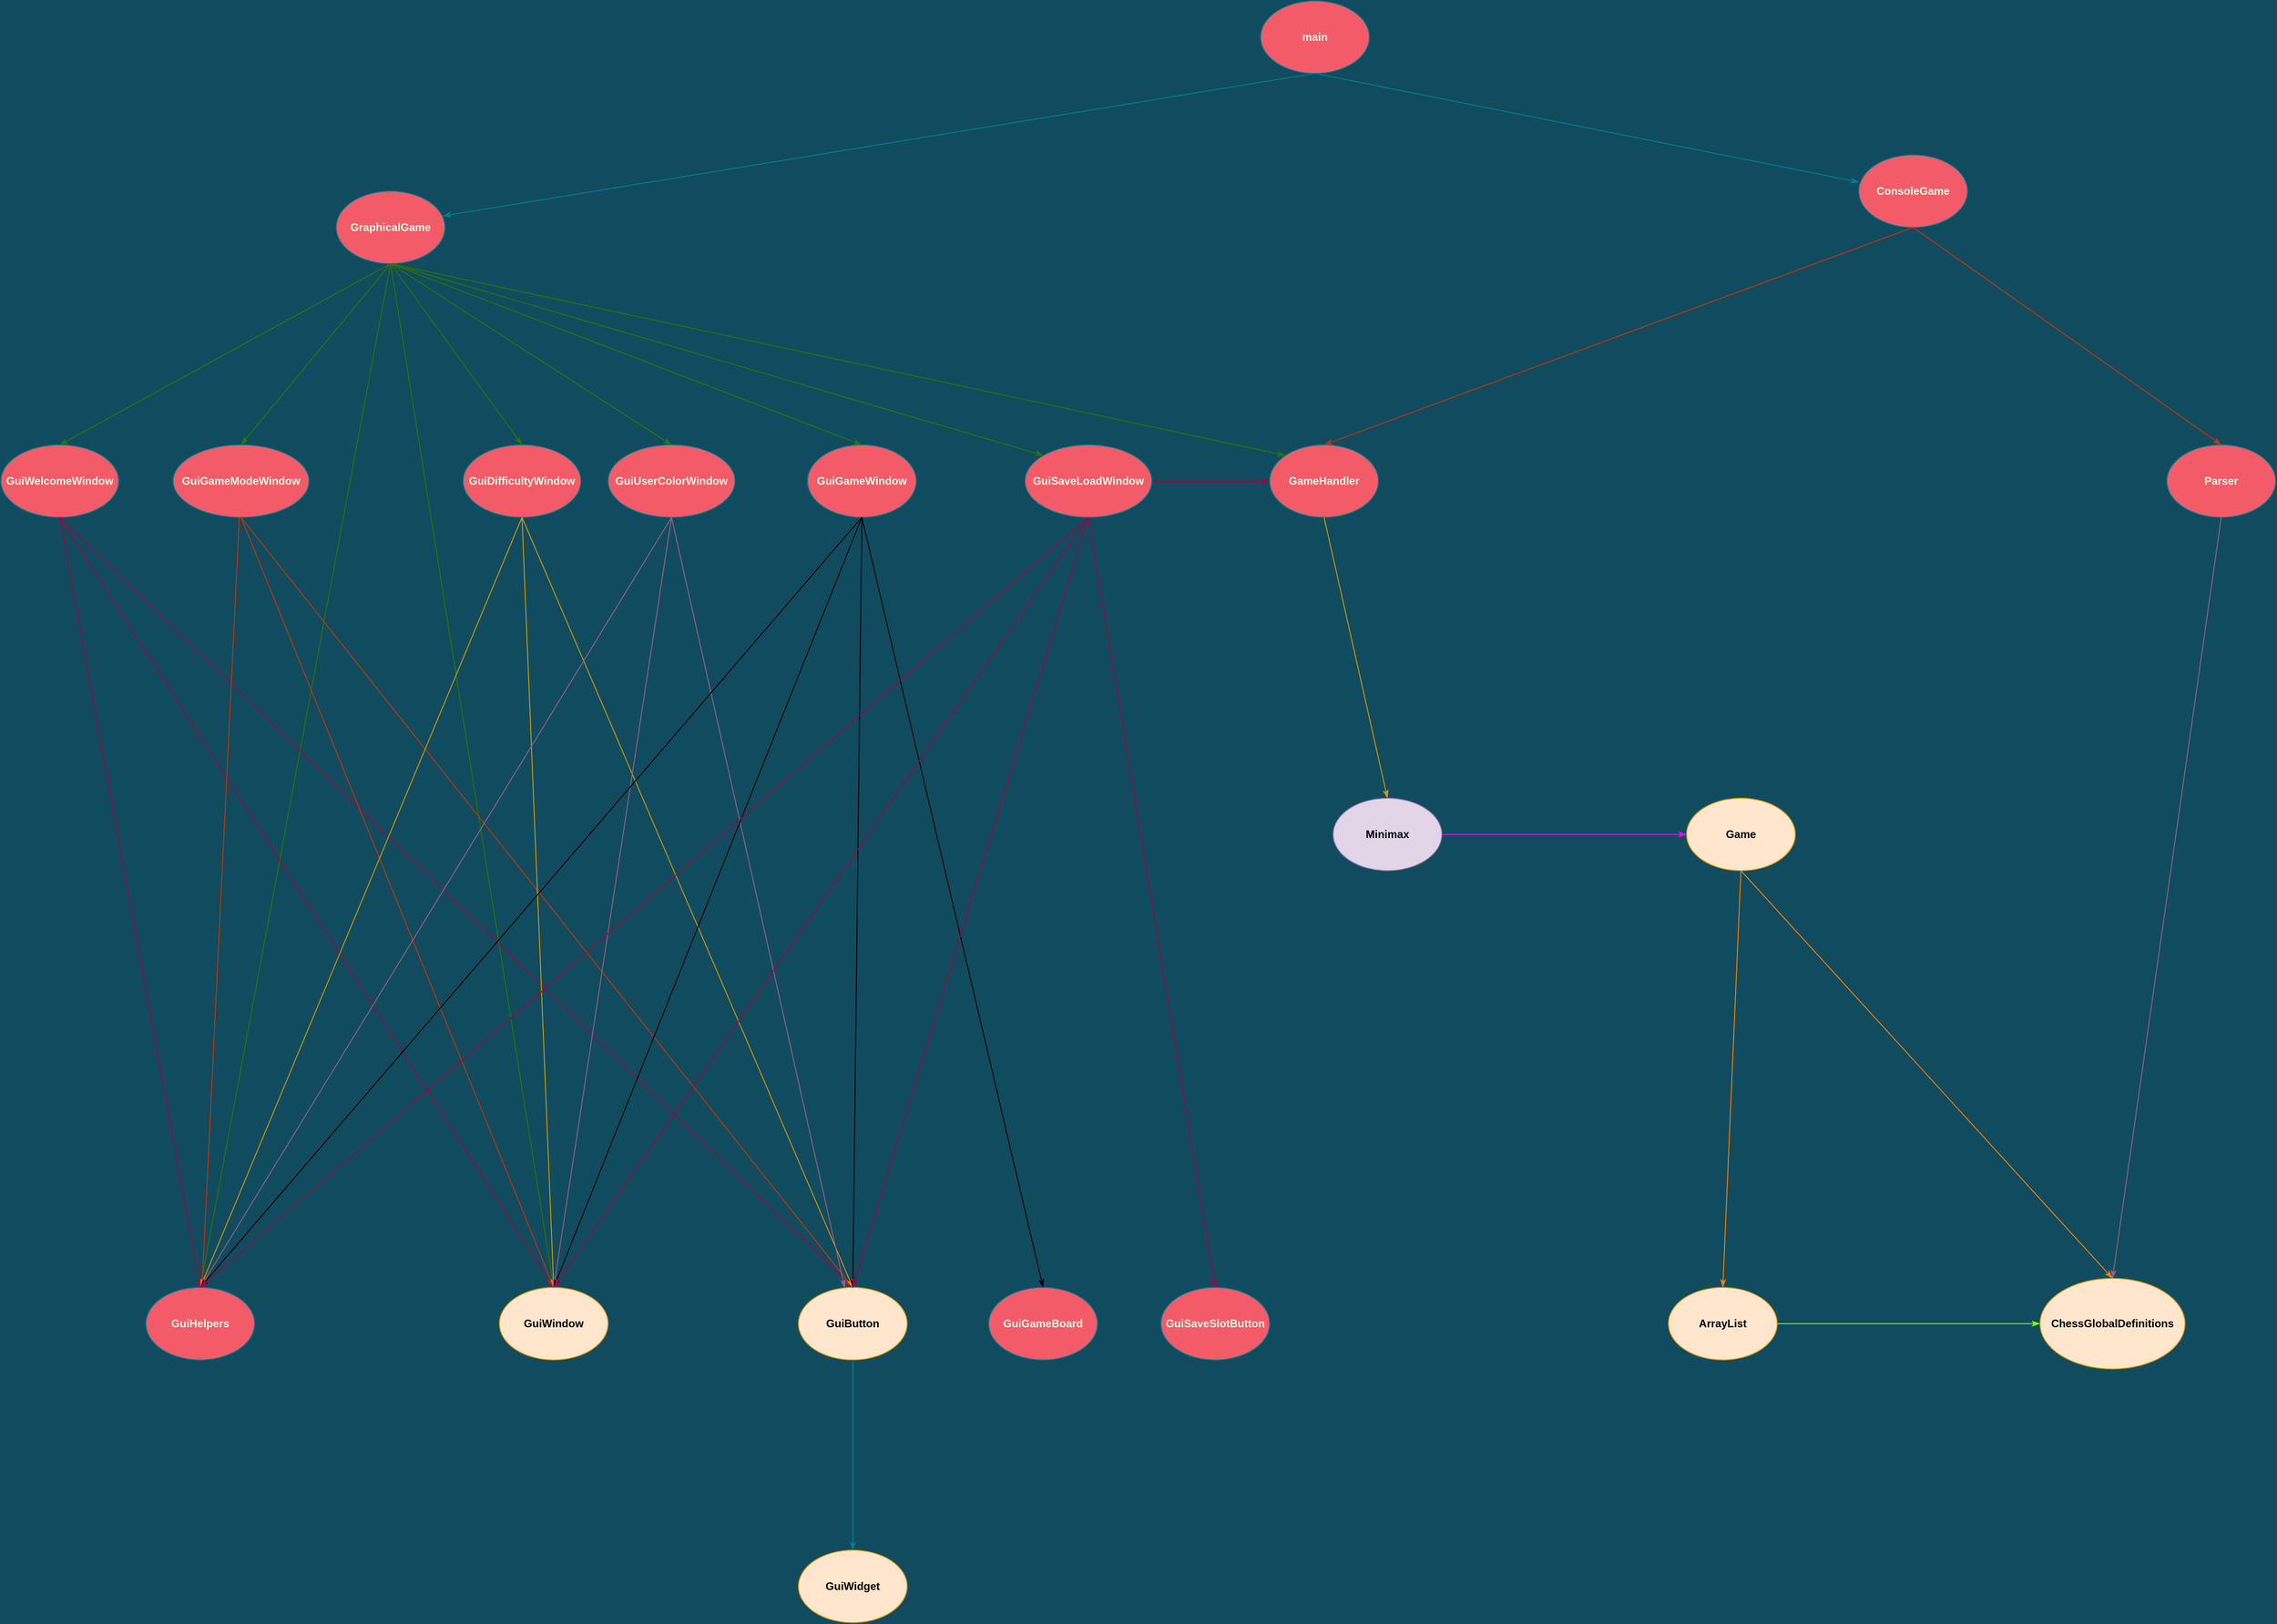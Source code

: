 <mxfile version="15.6.8" type="github">
  <diagram id="C5RBs43oDa-KdzZeNtuy" name="Page-1">
    <mxGraphModel dx="1422" dy="794" grid="1" gridSize="10" guides="1" tooltips="1" connect="1" arrows="1" fold="1" page="1" pageScale="1" pageWidth="3300" pageHeight="4681" background="#114B5F" math="0" shadow="0">
      <root>
        <mxCell id="WIyWlLk6GJQsqaUBKTNV-0" />
        <mxCell id="WIyWlLk6GJQsqaUBKTNV-1" parent="WIyWlLk6GJQsqaUBKTNV-0" />
        <mxCell id="X0Pu3LgBEjpvohQE28Oq-0" value="&lt;b&gt;main&lt;/b&gt;" style="ellipse;whiteSpace=wrap;html=1;fillColor=#F45B69;strokeColor=#028090;fontColor=#E4FDE1;sketch=0;shadow=0;direction=east;" parent="WIyWlLk6GJQsqaUBKTNV-1" vertex="1">
          <mxGeometry x="1620" y="1860" width="120" height="80" as="geometry" />
        </mxCell>
        <mxCell id="X0Pu3LgBEjpvohQE28Oq-2" value="&lt;b&gt;GraphicalGame&lt;/b&gt;" style="ellipse;whiteSpace=wrap;html=1;fillColor=#F45B69;strokeColor=#028090;fontColor=#E4FDE1;sketch=0;shadow=0;direction=east;" parent="WIyWlLk6GJQsqaUBKTNV-1" vertex="1">
          <mxGeometry x="600" y="2070" width="120" height="80" as="geometry" />
        </mxCell>
        <mxCell id="X0Pu3LgBEjpvohQE28Oq-3" value="&lt;b&gt;ConsoleGame&lt;/b&gt;" style="ellipse;whiteSpace=wrap;html=1;fillColor=#F45B69;strokeColor=#028090;fontColor=#E4FDE1;sketch=0;shadow=0;direction=east;" parent="WIyWlLk6GJQsqaUBKTNV-1" vertex="1">
          <mxGeometry x="2280" y="2030" width="120" height="80" as="geometry" />
        </mxCell>
        <mxCell id="X0Pu3LgBEjpvohQE28Oq-4" value="" style="endArrow=none;html=1;rounded=0;entryX=0.5;entryY=1;entryDx=0;entryDy=0;exitX=0;exitY=0.375;exitDx=0;exitDy=0;startArrow=classicThin;startFill=1;labelBackgroundColor=#114B5F;strokeColor=#028090;fontColor=#E4FDE1;sketch=0;shadow=0;exitPerimeter=0;" parent="WIyWlLk6GJQsqaUBKTNV-1" source="X0Pu3LgBEjpvohQE28Oq-3" target="X0Pu3LgBEjpvohQE28Oq-0" edge="1">
          <mxGeometry width="50" height="50" relative="1" as="geometry">
            <mxPoint x="1530" y="2010" as="sourcePoint" />
            <mxPoint x="1580" y="1960" as="targetPoint" />
          </mxGeometry>
        </mxCell>
        <mxCell id="X0Pu3LgBEjpvohQE28Oq-6" value="" style="endArrow=none;html=1;exitX=0.98;exitY=0.343;exitDx=0;exitDy=0;entryX=0.5;entryY=1;entryDx=0;entryDy=0;strokeColor=#028090;rounded=0;startArrow=classicThin;startFill=1;labelBackgroundColor=#114B5F;fontColor=#E4FDE1;sketch=0;shadow=0;exitPerimeter=0;targetPerimeterSpacing=0;" parent="WIyWlLk6GJQsqaUBKTNV-1" source="X0Pu3LgBEjpvohQE28Oq-2" target="X0Pu3LgBEjpvohQE28Oq-0" edge="1">
          <mxGeometry width="50" height="50" relative="1" as="geometry">
            <mxPoint x="1740" y="2020" as="sourcePoint" />
            <mxPoint x="1790" y="1970" as="targetPoint" />
          </mxGeometry>
        </mxCell>
        <mxCell id="X0Pu3LgBEjpvohQE28Oq-9" value="&lt;b&gt;GuiGameModeWindow&lt;/b&gt;" style="ellipse;whiteSpace=wrap;html=1;fillColor=#F45B69;strokeColor=#028090;fontColor=#E4FDE1;sketch=0;shadow=0;direction=east;" parent="WIyWlLk6GJQsqaUBKTNV-1" vertex="1">
          <mxGeometry x="420" y="2350" width="150" height="80" as="geometry" />
        </mxCell>
        <mxCell id="X0Pu3LgBEjpvohQE28Oq-10" value="&lt;b&gt;GuiWelcomeWindow&lt;/b&gt;" style="ellipse;whiteSpace=wrap;html=1;fillColor=#F45B69;strokeColor=#028090;fontColor=#E4FDE1;sketch=0;shadow=0;direction=east;" parent="WIyWlLk6GJQsqaUBKTNV-1" vertex="1">
          <mxGeometry x="230" y="2350" width="130" height="80" as="geometry" />
        </mxCell>
        <mxCell id="X0Pu3LgBEjpvohQE28Oq-11" value="&lt;b&gt;GuiWindow&lt;/b&gt;" style="ellipse;whiteSpace=wrap;html=1;fillColor=#ffe6cc;strokeColor=#d79b00;sketch=0;shadow=0;direction=east;fontColor=default;" parent="WIyWlLk6GJQsqaUBKTNV-1" vertex="1">
          <mxGeometry x="780" y="3280" width="120" height="80" as="geometry" />
        </mxCell>
        <mxCell id="X0Pu3LgBEjpvohQE28Oq-12" value="&lt;b&gt;GuiHelpers&lt;/b&gt;" style="ellipse;whiteSpace=wrap;html=1;fillColor=#F45B69;strokeColor=#028090;fontColor=#E4FDE1;flipH=0;flipV=1;sketch=0;shadow=0;direction=east;" parent="WIyWlLk6GJQsqaUBKTNV-1" vertex="1">
          <mxGeometry x="390" y="3280" width="120" height="80" as="geometry" />
        </mxCell>
        <mxCell id="X0Pu3LgBEjpvohQE28Oq-13" value="&lt;b&gt;GuiSaveLoadWindow&lt;/b&gt;" style="ellipse;whiteSpace=wrap;html=1;fillColor=#F45B69;strokeColor=#028090;fontColor=#E4FDE1;sketch=0;shadow=0;direction=east;" parent="WIyWlLk6GJQsqaUBKTNV-1" vertex="1">
          <mxGeometry x="1360" y="2350" width="140" height="80" as="geometry" />
        </mxCell>
        <mxCell id="X0Pu3LgBEjpvohQE28Oq-14" value="&lt;b&gt;GuiGameWindow&lt;/b&gt;" style="ellipse;whiteSpace=wrap;html=1;fillColor=#F45B69;strokeColor=#028090;fontColor=#E4FDE1;sketch=0;shadow=0;direction=east;" parent="WIyWlLk6GJQsqaUBKTNV-1" vertex="1">
          <mxGeometry x="1120" y="2350" width="120" height="80" as="geometry" />
        </mxCell>
        <mxCell id="X0Pu3LgBEjpvohQE28Oq-15" value="&lt;b&gt;GuiUserColorWindow&lt;/b&gt;" style="ellipse;whiteSpace=wrap;html=1;fillColor=#F45B69;strokeColor=#028090;fontColor=#E4FDE1;sketch=0;shadow=0;direction=east;" parent="WIyWlLk6GJQsqaUBKTNV-1" vertex="1">
          <mxGeometry x="900" y="2350" width="140" height="80" as="geometry" />
        </mxCell>
        <mxCell id="X0Pu3LgBEjpvohQE28Oq-16" value="&lt;b&gt;GuiDifficultyWindow&lt;/b&gt;" style="ellipse;whiteSpace=wrap;html=1;fillColor=#F45B69;strokeColor=#028090;fontColor=#E4FDE1;sketch=0;shadow=0;direction=east;" parent="WIyWlLk6GJQsqaUBKTNV-1" vertex="1">
          <mxGeometry x="740" y="2350" width="130" height="80" as="geometry" />
        </mxCell>
        <mxCell id="X0Pu3LgBEjpvohQE28Oq-17" value="" style="endArrow=classicThin;html=1;rounded=0;exitX=0.5;exitY=1;exitDx=0;exitDy=0;entryX=0.5;entryY=0;entryDx=0;entryDy=0;startArrow=none;startFill=0;endFill=1;labelBackgroundColor=#114B5F;strokeColor=#2D7600;fontColor=#E4FDE1;fillColor=#60a917;sketch=0;shadow=0;" parent="WIyWlLk6GJQsqaUBKTNV-1" source="X0Pu3LgBEjpvohQE28Oq-2" target="X0Pu3LgBEjpvohQE28Oq-12" edge="1">
          <mxGeometry width="50" height="50" relative="1" as="geometry">
            <mxPoint x="558.784" y="2391.716" as="sourcePoint" />
            <mxPoint x="161.21" y="2320" as="targetPoint" />
          </mxGeometry>
        </mxCell>
        <mxCell id="X0Pu3LgBEjpvohQE28Oq-18" value="" style="endArrow=classicThin;html=1;rounded=0;exitX=0.5;exitY=1;exitDx=0;exitDy=0;entryX=0.5;entryY=0;entryDx=0;entryDy=0;endFill=1;labelBackgroundColor=#114B5F;strokeColor=#2D7600;fontColor=#E4FDE1;fillColor=#60a917;sketch=0;shadow=0;" parent="WIyWlLk6GJQsqaUBKTNV-1" source="X0Pu3LgBEjpvohQE28Oq-2" target="X0Pu3LgBEjpvohQE28Oq-11" edge="1">
          <mxGeometry width="50" height="50" relative="1" as="geometry">
            <mxPoint x="620" y="2140" as="sourcePoint" />
            <mxPoint x="170" y="2580" as="targetPoint" />
          </mxGeometry>
        </mxCell>
        <mxCell id="X0Pu3LgBEjpvohQE28Oq-19" value="" style="endArrow=classicThin;html=1;rounded=0;entryX=0.5;entryY=0;entryDx=0;entryDy=0;endFill=1;labelBackgroundColor=#114B5F;strokeColor=#2D7600;fontColor=#E4FDE1;fillColor=#60a917;sketch=0;shadow=0;exitX=0.5;exitY=0;exitDx=0;exitDy=0;" parent="WIyWlLk6GJQsqaUBKTNV-1" target="X0Pu3LgBEjpvohQE28Oq-10" edge="1">
          <mxGeometry width="50" height="50" relative="1" as="geometry">
            <mxPoint x="660" y="2150" as="sourcePoint" />
            <mxPoint x="470" y="2580" as="targetPoint" />
          </mxGeometry>
        </mxCell>
        <mxCell id="X0Pu3LgBEjpvohQE28Oq-20" value="" style="endArrow=classicThin;html=1;rounded=0;exitX=0.5;exitY=1;exitDx=0;exitDy=0;entryX=0.5;entryY=0;entryDx=0;entryDy=0;endFill=1;labelBackgroundColor=#114B5F;strokeColor=#2D7600;fontColor=#E4FDE1;fillColor=#60a917;sketch=0;shadow=0;" parent="WIyWlLk6GJQsqaUBKTNV-1" source="X0Pu3LgBEjpvohQE28Oq-2" target="X0Pu3LgBEjpvohQE28Oq-9" edge="1">
          <mxGeometry width="50" height="50" relative="1" as="geometry">
            <mxPoint x="850" y="2120" as="sourcePoint" />
            <mxPoint x="750" y="2530" as="targetPoint" />
          </mxGeometry>
        </mxCell>
        <mxCell id="X0Pu3LgBEjpvohQE28Oq-21" value="" style="endArrow=classicThin;html=1;rounded=0;exitX=0.5;exitY=1;exitDx=0;exitDy=0;entryX=0.5;entryY=0;entryDx=0;entryDy=0;endFill=1;labelBackgroundColor=#114B5F;strokeColor=#2D7600;fontColor=#E4FDE1;fillColor=#60a917;sketch=0;shadow=0;" parent="WIyWlLk6GJQsqaUBKTNV-1" source="X0Pu3LgBEjpvohQE28Oq-2" target="X0Pu3LgBEjpvohQE28Oq-16" edge="1">
          <mxGeometry width="50" height="50" relative="1" as="geometry">
            <mxPoint x="799.996" y="2138.284" as="sourcePoint" />
            <mxPoint x="837.57" y="2550" as="targetPoint" />
          </mxGeometry>
        </mxCell>
        <mxCell id="X0Pu3LgBEjpvohQE28Oq-22" value="" style="endArrow=classicThin;html=1;rounded=0;exitX=0.5;exitY=1;exitDx=0;exitDy=0;entryX=0.5;entryY=0;entryDx=0;entryDy=0;endFill=1;labelBackgroundColor=#114B5F;strokeColor=#2D7600;fontColor=#E4FDE1;fillColor=#60a917;sketch=0;shadow=0;" parent="WIyWlLk6GJQsqaUBKTNV-1" source="X0Pu3LgBEjpvohQE28Oq-2" target="X0Pu3LgBEjpvohQE28Oq-15" edge="1">
          <mxGeometry width="50" height="50" relative="1" as="geometry">
            <mxPoint x="850" y="2100" as="sourcePoint" />
            <mxPoint x="1050.0" y="2540" as="targetPoint" />
          </mxGeometry>
        </mxCell>
        <mxCell id="X0Pu3LgBEjpvohQE28Oq-24" value="&lt;b&gt;GameHandler&lt;/b&gt;" style="ellipse;whiteSpace=wrap;html=1;fillColor=#F45B69;strokeColor=#028090;fontColor=#E4FDE1;sketch=0;shadow=0;direction=east;" parent="WIyWlLk6GJQsqaUBKTNV-1" vertex="1">
          <mxGeometry x="1630" y="2350" width="120" height="80" as="geometry" />
        </mxCell>
        <mxCell id="X0Pu3LgBEjpvohQE28Oq-25" value="" style="endArrow=classicThin;html=1;rounded=0;exitX=0.5;exitY=1;exitDx=0;exitDy=0;entryX=0.5;entryY=0;entryDx=0;entryDy=0;endFill=1;labelBackgroundColor=#114B5F;strokeColor=#2D7600;fontColor=#E4FDE1;fillColor=#60a917;sketch=0;shadow=0;" parent="WIyWlLk6GJQsqaUBKTNV-1" source="X0Pu3LgBEjpvohQE28Oq-2" target="X0Pu3LgBEjpvohQE28Oq-14" edge="1">
          <mxGeometry width="50" height="50" relative="1" as="geometry">
            <mxPoint x="830" y="2080" as="sourcePoint" />
            <mxPoint x="1210" y="2520" as="targetPoint" />
          </mxGeometry>
        </mxCell>
        <mxCell id="X0Pu3LgBEjpvohQE28Oq-26" value="" style="endArrow=classicThin;html=1;rounded=0;exitX=0.5;exitY=1;exitDx=0;exitDy=0;entryX=0;entryY=0;entryDx=0;entryDy=0;endFill=1;labelBackgroundColor=#114B5F;strokeColor=#2D7600;fontColor=#E4FDE1;fillColor=#60a917;sketch=0;shadow=0;" parent="WIyWlLk6GJQsqaUBKTNV-1" source="X0Pu3LgBEjpvohQE28Oq-2" target="X0Pu3LgBEjpvohQE28Oq-13" edge="1">
          <mxGeometry width="50" height="50" relative="1" as="geometry">
            <mxPoint x="960" y="2070" as="sourcePoint" />
            <mxPoint x="1340" y="2510" as="targetPoint" />
          </mxGeometry>
        </mxCell>
        <mxCell id="X0Pu3LgBEjpvohQE28Oq-27" value="" style="endArrow=classicThin;html=1;rounded=0;exitX=0.5;exitY=1;exitDx=0;exitDy=0;entryX=0;entryY=0;entryDx=0;entryDy=0;endFill=1;labelBackgroundColor=#114B5F;strokeColor=#2D7600;fontColor=#E4FDE1;fillColor=#60a917;sketch=0;shadow=0;" parent="WIyWlLk6GJQsqaUBKTNV-1" source="X0Pu3LgBEjpvohQE28Oq-2" target="X0Pu3LgBEjpvohQE28Oq-24" edge="1">
          <mxGeometry width="50" height="50" relative="1" as="geometry">
            <mxPoint x="1170" y="1990" as="sourcePoint" />
            <mxPoint x="1550" y="2430" as="targetPoint" />
          </mxGeometry>
        </mxCell>
        <mxCell id="X0Pu3LgBEjpvohQE28Oq-31" value="" style="endArrow=classicThin;html=1;rounded=0;exitX=0.5;exitY=1;exitDx=0;exitDy=0;entryX=0.5;entryY=0;entryDx=0;entryDy=0;endFill=1;labelBackgroundColor=#114B5F;strokeColor=#A50040;fontColor=#E4FDE1;fillColor=#d80073;sketch=0;shadow=0;" parent="WIyWlLk6GJQsqaUBKTNV-1" source="X0Pu3LgBEjpvohQE28Oq-10" target="X0Pu3LgBEjpvohQE28Oq-11" edge="1">
          <mxGeometry width="50" height="50" relative="1" as="geometry">
            <mxPoint x="635" y="2270" as="sourcePoint" />
            <mxPoint x="300" y="2360" as="targetPoint" />
          </mxGeometry>
        </mxCell>
        <mxCell id="X0Pu3LgBEjpvohQE28Oq-32" value="" style="endArrow=classicThin;html=1;rounded=0;exitX=0.5;exitY=1;exitDx=0;exitDy=0;endFill=1;labelBackgroundColor=#114B5F;strokeColor=#A50040;fontColor=#E4FDE1;fillColor=#d80073;entryX=0.5;entryY=0;entryDx=0;entryDy=0;sketch=0;shadow=0;" parent="WIyWlLk6GJQsqaUBKTNV-1" source="X0Pu3LgBEjpvohQE28Oq-10" target="X0Pu3LgBEjpvohQE28Oq-12" edge="1">
          <mxGeometry width="50" height="50" relative="1" as="geometry">
            <mxPoint x="425" y="2330" as="sourcePoint" />
            <mxPoint x="410" y="3150" as="targetPoint" />
          </mxGeometry>
        </mxCell>
        <mxCell id="X0Pu3LgBEjpvohQE28Oq-33" value="&lt;b&gt;GuiButton&lt;/b&gt;" style="ellipse;whiteSpace=wrap;html=1;fillColor=#ffe6cc;strokeColor=#d79b00;sketch=0;shadow=0;direction=east;fontColor=default;" parent="WIyWlLk6GJQsqaUBKTNV-1" vertex="1">
          <mxGeometry x="1110" y="3280" width="120" height="80" as="geometry" />
        </mxCell>
        <mxCell id="X0Pu3LgBEjpvohQE28Oq-34" value="" style="endArrow=classicThin;html=1;rounded=0;exitX=0.5;exitY=1;exitDx=0;exitDy=0;entryX=0.5;entryY=0;entryDx=0;entryDy=0;endFill=1;labelBackgroundColor=#114B5F;strokeColor=#A50040;fontColor=#E4FDE1;fillColor=#d80073;sketch=0;shadow=0;" parent="WIyWlLk6GJQsqaUBKTNV-1" source="X0Pu3LgBEjpvohQE28Oq-10" target="X0Pu3LgBEjpvohQE28Oq-33" edge="1">
          <mxGeometry width="50" height="50" relative="1" as="geometry">
            <mxPoint x="184" y="2258.28" as="sourcePoint" />
            <mxPoint x="216.574" y="2549.996" as="targetPoint" />
          </mxGeometry>
        </mxCell>
        <mxCell id="X0Pu3LgBEjpvohQE28Oq-35" value="&lt;b&gt;GuiWidget&lt;/b&gt;" style="ellipse;whiteSpace=wrap;html=1;fillColor=#ffe6cc;strokeColor=#d79b00;sketch=0;shadow=0;direction=east;fontColor=default;" parent="WIyWlLk6GJQsqaUBKTNV-1" vertex="1">
          <mxGeometry x="1110" y="3570" width="120" height="80" as="geometry" />
        </mxCell>
        <mxCell id="X0Pu3LgBEjpvohQE28Oq-36" value="" style="endArrow=classicThin;html=1;rounded=0;endFill=1;entryX=0.5;entryY=0;entryDx=0;entryDy=0;labelBackgroundColor=#114B5F;strokeColor=#028090;fontColor=#E4FDE1;exitX=0.5;exitY=1;exitDx=0;exitDy=0;sketch=0;shadow=0;" parent="WIyWlLk6GJQsqaUBKTNV-1" source="X0Pu3LgBEjpvohQE28Oq-33" target="X0Pu3LgBEjpvohQE28Oq-35" edge="1">
          <mxGeometry width="50" height="50" relative="1" as="geometry">
            <mxPoint x="1070" y="3060" as="sourcePoint" />
            <mxPoint x="260" y="2940" as="targetPoint" />
          </mxGeometry>
        </mxCell>
        <mxCell id="X0Pu3LgBEjpvohQE28Oq-37" value="" style="endArrow=classicThin;html=1;rounded=0;exitX=0.5;exitY=1;exitDx=0;exitDy=0;entryX=0.5;entryY=0;entryDx=0;entryDy=0;endFill=1;labelBackgroundColor=#114B5F;strokeColor=#C73500;fontColor=#E4FDE1;fillColor=#fa6800;sketch=0;shadow=0;" parent="WIyWlLk6GJQsqaUBKTNV-1" source="X0Pu3LgBEjpvohQE28Oq-9" target="X0Pu3LgBEjpvohQE28Oq-33" edge="1">
          <mxGeometry width="50" height="50" relative="1" as="geometry">
            <mxPoint x="320.858" y="2278.348" as="sourcePoint" />
            <mxPoint x="597.574" y="2851.716" as="targetPoint" />
          </mxGeometry>
        </mxCell>
        <mxCell id="X0Pu3LgBEjpvohQE28Oq-38" value="" style="endArrow=classicThin;html=1;rounded=0;endFill=1;labelBackgroundColor=#114B5F;strokeColor=#C73500;fontColor=#E4FDE1;fillColor=#fa6800;sketch=0;shadow=0;" parent="WIyWlLk6GJQsqaUBKTNV-1" source="X0Pu3LgBEjpvohQE28Oq-9" target="X0Pu3LgBEjpvohQE28Oq-12" edge="1">
          <mxGeometry width="50" height="50" relative="1" as="geometry">
            <mxPoint x="489.852" y="2320.001" as="sourcePoint" />
            <mxPoint x="239.996" y="2613.266" as="targetPoint" />
          </mxGeometry>
        </mxCell>
        <mxCell id="X0Pu3LgBEjpvohQE28Oq-39" value="" style="endArrow=classicThin;html=1;rounded=0;exitX=0.5;exitY=1;exitDx=0;exitDy=0;entryX=0.5;entryY=0;entryDx=0;entryDy=0;endFill=1;labelBackgroundColor=#114B5F;strokeColor=#C73500;fontColor=#E4FDE1;fillColor=#fa6800;sketch=0;shadow=0;" parent="WIyWlLk6GJQsqaUBKTNV-1" source="X0Pu3LgBEjpvohQE28Oq-9" target="X0Pu3LgBEjpvohQE28Oq-11" edge="1">
          <mxGeometry width="50" height="50" relative="1" as="geometry">
            <mxPoint x="599.852" y="2290.001" as="sourcePoint" />
            <mxPoint x="349.996" y="2583.266" as="targetPoint" />
          </mxGeometry>
        </mxCell>
        <mxCell id="X0Pu3LgBEjpvohQE28Oq-40" value="" style="endArrow=classicThin;html=1;rounded=0;exitX=0.5;exitY=1;exitDx=0;exitDy=0;entryX=0.5;entryY=0;entryDx=0;entryDy=0;endFill=1;labelBackgroundColor=#114B5F;strokeColor=#d79b00;fontColor=#E4FDE1;fillColor=#ffcd28;gradientColor=#ffa500;sketch=0;shadow=0;" parent="WIyWlLk6GJQsqaUBKTNV-1" source="X0Pu3LgBEjpvohQE28Oq-16" target="X0Pu3LgBEjpvohQE28Oq-33" edge="1">
          <mxGeometry width="50" height="50" relative="1" as="geometry">
            <mxPoint x="810" y="2490" as="sourcePoint" />
            <mxPoint x="965" y="2930" as="targetPoint" />
          </mxGeometry>
        </mxCell>
        <mxCell id="X0Pu3LgBEjpvohQE28Oq-41" value="" style="endArrow=classicThin;html=1;rounded=0;exitX=0.5;exitY=1;exitDx=0;exitDy=0;entryX=0.5;entryY=0;entryDx=0;entryDy=0;endFill=1;labelBackgroundColor=#114B5F;strokeColor=#d79b00;fontColor=#E4FDE1;fillColor=#ffcd28;gradientColor=#ffa500;sketch=0;shadow=0;" parent="WIyWlLk6GJQsqaUBKTNV-1" source="X0Pu3LgBEjpvohQE28Oq-16" target="X0Pu3LgBEjpvohQE28Oq-12" edge="1">
          <mxGeometry width="50" height="50" relative="1" as="geometry">
            <mxPoint x="769.293" y="2428.44" as="sourcePoint" />
            <mxPoint x="202.426" y="2571.716" as="targetPoint" />
          </mxGeometry>
        </mxCell>
        <mxCell id="X0Pu3LgBEjpvohQE28Oq-42" value="" style="endArrow=classicThin;html=1;rounded=0;exitX=0.5;exitY=1;exitDx=0;exitDy=0;entryX=0.5;entryY=0;entryDx=0;entryDy=0;endFill=1;labelBackgroundColor=#114B5F;strokeColor=#d79b00;fontColor=#E4FDE1;fillColor=#ffcd28;gradientColor=#ffa500;sketch=0;shadow=0;" parent="WIyWlLk6GJQsqaUBKTNV-1" source="X0Pu3LgBEjpvohQE28Oq-16" target="X0Pu3LgBEjpvohQE28Oq-11" edge="1">
          <mxGeometry width="50" height="50" relative="1" as="geometry">
            <mxPoint x="798.433" y="2540.0" as="sourcePoint" />
            <mxPoint x="541.566" y="2963.276" as="targetPoint" />
          </mxGeometry>
        </mxCell>
        <mxCell id="X0Pu3LgBEjpvohQE28Oq-43" value="" style="endArrow=classicThin;html=1;rounded=0;endFill=1;labelBackgroundColor=#114B5F;strokeColor=#996185;fontColor=#E4FDE1;fillColor=#e6d0de;gradientColor=#d5739d;sketch=0;shadow=0;exitX=0.5;exitY=1;exitDx=0;exitDy=0;" parent="WIyWlLk6GJQsqaUBKTNV-1" source="X0Pu3LgBEjpvohQE28Oq-15" target="X0Pu3LgBEjpvohQE28Oq-33" edge="1">
          <mxGeometry width="50" height="50" relative="1" as="geometry">
            <mxPoint x="912.57" y="2450" as="sourcePoint" />
            <mxPoint x="839.996" y="2861.716" as="targetPoint" />
          </mxGeometry>
        </mxCell>
        <mxCell id="X0Pu3LgBEjpvohQE28Oq-44" value="" style="endArrow=classicThin;html=1;rounded=0;exitX=0.5;exitY=1;exitDx=0;exitDy=0;entryX=0.5;entryY=0;entryDx=0;entryDy=0;endFill=1;labelBackgroundColor=#114B5F;strokeColor=#996185;fontColor=#E4FDE1;fillColor=#e6d0de;gradientColor=#d5739d;sketch=0;shadow=0;" parent="WIyWlLk6GJQsqaUBKTNV-1" source="X0Pu3LgBEjpvohQE28Oq-15" target="X0Pu3LgBEjpvohQE28Oq-12" edge="1">
          <mxGeometry width="50" height="50" relative="1" as="geometry">
            <mxPoint x="1070.503" y="2570.004" as="sourcePoint" />
            <mxPoint x="360.0" y="2741.72" as="targetPoint" />
          </mxGeometry>
        </mxCell>
        <mxCell id="X0Pu3LgBEjpvohQE28Oq-45" value="" style="endArrow=classicThin;html=1;rounded=0;exitX=0.5;exitY=1;exitDx=0;exitDy=0;entryX=0.5;entryY=0;entryDx=0;entryDy=0;endFill=1;labelBackgroundColor=#114B5F;strokeColor=#996185;fontColor=#E4FDE1;fillColor=#e6d0de;gradientColor=#d5739d;sketch=0;shadow=0;" parent="WIyWlLk6GJQsqaUBKTNV-1" source="X0Pu3LgBEjpvohQE28Oq-15" target="X0Pu3LgBEjpvohQE28Oq-11" edge="1">
          <mxGeometry width="50" height="50" relative="1" as="geometry">
            <mxPoint x="1120.0" y="2560" as="sourcePoint" />
            <mxPoint x="670" y="3000" as="targetPoint" />
          </mxGeometry>
        </mxCell>
        <mxCell id="X0Pu3LgBEjpvohQE28Oq-50" value="&lt;b&gt;GuiGameBoard&lt;br&gt;&lt;/b&gt;" style="ellipse;whiteSpace=wrap;html=1;fillColor=#F45B69;strokeColor=#028090;fontColor=#E4FDE1;sketch=0;shadow=0;direction=east;" parent="WIyWlLk6GJQsqaUBKTNV-1" vertex="1">
          <mxGeometry x="1320" y="3280" width="120" height="80" as="geometry" />
        </mxCell>
        <mxCell id="X0Pu3LgBEjpvohQE28Oq-51" value="" style="endArrow=classicThin;html=1;rounded=0;exitX=0.5;exitY=1;exitDx=0;exitDy=0;endFill=1;labelBackgroundColor=#114B5F;fontColor=#E4FDE1;entryX=0.5;entryY=0;entryDx=0;entryDy=0;sketch=0;shadow=0;" parent="WIyWlLk6GJQsqaUBKTNV-1" source="X0Pu3LgBEjpvohQE28Oq-14" target="X0Pu3LgBEjpvohQE28Oq-33" edge="1">
          <mxGeometry width="50" height="50" relative="1" as="geometry">
            <mxPoint x="1050.0" y="2400" as="sourcePoint" />
            <mxPoint x="1130" y="3150" as="targetPoint" />
          </mxGeometry>
        </mxCell>
        <mxCell id="X0Pu3LgBEjpvohQE28Oq-53" value="" style="endArrow=classicThin;html=1;rounded=0;endFill=1;labelBackgroundColor=#114B5F;fontColor=#E4FDE1;entryX=0.5;entryY=0;entryDx=0;entryDy=0;exitX=0.5;exitY=1;exitDx=0;exitDy=0;sketch=0;shadow=0;" parent="WIyWlLk6GJQsqaUBKTNV-1" source="X0Pu3LgBEjpvohQE28Oq-14" target="X0Pu3LgBEjpvohQE28Oq-50" edge="1">
          <mxGeometry width="50" height="50" relative="1" as="geometry">
            <mxPoint x="1270" y="2440" as="sourcePoint" />
            <mxPoint x="1140.0" y="3160" as="targetPoint" />
          </mxGeometry>
        </mxCell>
        <mxCell id="X0Pu3LgBEjpvohQE28Oq-54" value="" style="endArrow=classicThin;html=1;rounded=0;endFill=1;labelBackgroundColor=#114B5F;fontColor=#E4FDE1;entryX=0.5;entryY=0;entryDx=0;entryDy=0;exitX=0.5;exitY=1;exitDx=0;exitDy=0;sketch=0;shadow=0;" parent="WIyWlLk6GJQsqaUBKTNV-1" source="X0Pu3LgBEjpvohQE28Oq-14" target="X0Pu3LgBEjpvohQE28Oq-11" edge="1">
          <mxGeometry width="50" height="50" relative="1" as="geometry">
            <mxPoint x="1240.0" y="2440" as="sourcePoint" />
            <mxPoint x="1410" y="3160" as="targetPoint" />
          </mxGeometry>
        </mxCell>
        <mxCell id="X0Pu3LgBEjpvohQE28Oq-55" value="" style="endArrow=classicThin;html=1;rounded=0;endFill=1;labelBackgroundColor=#114B5F;fontColor=#E4FDE1;exitX=0.5;exitY=1;exitDx=0;exitDy=0;entryX=0.5;entryY=0;entryDx=0;entryDy=0;sketch=0;shadow=0;" parent="WIyWlLk6GJQsqaUBKTNV-1" source="X0Pu3LgBEjpvohQE28Oq-14" target="X0Pu3LgBEjpvohQE28Oq-12" edge="1">
          <mxGeometry width="50" height="50" relative="1" as="geometry">
            <mxPoint x="1240.0" y="2440" as="sourcePoint" />
            <mxPoint x="410" y="3150" as="targetPoint" />
          </mxGeometry>
        </mxCell>
        <mxCell id="X0Pu3LgBEjpvohQE28Oq-56" value="&lt;b&gt;GuiSaveSlotButton&lt;br&gt;&lt;/b&gt;" style="ellipse;whiteSpace=wrap;html=1;fillColor=#F45B69;strokeColor=#028090;fontColor=#E4FDE1;sketch=0;shadow=0;direction=east;" parent="WIyWlLk6GJQsqaUBKTNV-1" vertex="1">
          <mxGeometry x="1510" y="3280" width="120" height="80" as="geometry" />
        </mxCell>
        <mxCell id="X0Pu3LgBEjpvohQE28Oq-57" value="" style="endArrow=classicThin;html=1;rounded=0;endFill=1;labelBackgroundColor=#114B5F;fontColor=#E4FDE1;entryX=0.5;entryY=0;entryDx=0;entryDy=0;exitX=0.5;exitY=1;exitDx=0;exitDy=0;fillColor=#d80073;strokeColor=#A50040;sketch=0;shadow=0;" parent="WIyWlLk6GJQsqaUBKTNV-1" source="X0Pu3LgBEjpvohQE28Oq-13" target="X0Pu3LgBEjpvohQE28Oq-56" edge="1">
          <mxGeometry width="50" height="50" relative="1" as="geometry">
            <mxPoint x="1460.0" y="2440" as="sourcePoint" />
            <mxPoint x="1570.0" y="3160" as="targetPoint" />
          </mxGeometry>
        </mxCell>
        <mxCell id="X0Pu3LgBEjpvohQE28Oq-58" value="" style="endArrow=classicThin;html=1;rounded=0;endFill=1;labelBackgroundColor=#114B5F;fontColor=#E4FDE1;fillColor=#d80073;strokeColor=#A50040;entryX=0.5;entryY=0;entryDx=0;entryDy=0;exitX=0.5;exitY=1;exitDx=0;exitDy=0;sketch=0;shadow=0;" parent="WIyWlLk6GJQsqaUBKTNV-1" source="X0Pu3LgBEjpvohQE28Oq-13" target="X0Pu3LgBEjpvohQE28Oq-33" edge="1">
          <mxGeometry width="50" height="50" relative="1" as="geometry">
            <mxPoint x="1450" y="2440" as="sourcePoint" />
            <mxPoint x="1660" y="3100" as="targetPoint" />
          </mxGeometry>
        </mxCell>
        <mxCell id="X0Pu3LgBEjpvohQE28Oq-59" value="" style="endArrow=classicThin;html=1;rounded=0;endFill=1;labelBackgroundColor=#114B5F;fontColor=#E4FDE1;fillColor=#d80073;strokeColor=#A50040;exitX=0.5;exitY=1;exitDx=0;exitDy=0;entryX=0.5;entryY=0;entryDx=0;entryDy=0;sketch=0;shadow=0;" parent="WIyWlLk6GJQsqaUBKTNV-1" source="X0Pu3LgBEjpvohQE28Oq-13" target="X0Pu3LgBEjpvohQE28Oq-12" edge="1">
          <mxGeometry width="50" height="50" relative="1" as="geometry">
            <mxPoint x="1500" y="2450" as="sourcePoint" />
            <mxPoint x="640" y="3150" as="targetPoint" />
          </mxGeometry>
        </mxCell>
        <mxCell id="X0Pu3LgBEjpvohQE28Oq-60" value="" style="endArrow=classicThin;html=1;rounded=0;endFill=1;labelBackgroundColor=#114B5F;fontColor=#E4FDE1;fillColor=#d80073;strokeColor=#A50040;entryX=0.5;entryY=0;entryDx=0;entryDy=0;exitX=0.5;exitY=1;exitDx=0;exitDy=0;sketch=0;shadow=0;" parent="WIyWlLk6GJQsqaUBKTNV-1" source="X0Pu3LgBEjpvohQE28Oq-13" target="X0Pu3LgBEjpvohQE28Oq-11" edge="1">
          <mxGeometry width="50" height="50" relative="1" as="geometry">
            <mxPoint x="1460" y="2440" as="sourcePoint" />
            <mxPoint x="1140.0" y="3160" as="targetPoint" />
          </mxGeometry>
        </mxCell>
        <mxCell id="X0Pu3LgBEjpvohQE28Oq-61" value="" style="endArrow=classicThin;html=1;rounded=0;endFill=1;labelBackgroundColor=#114B5F;fontColor=#E4FDE1;fillColor=#d80073;strokeColor=#A50040;entryX=0;entryY=0.5;entryDx=0;entryDy=0;exitX=1;exitY=0.5;exitDx=0;exitDy=0;sketch=0;shadow=0;" parent="WIyWlLk6GJQsqaUBKTNV-1" source="X0Pu3LgBEjpvohQE28Oq-13" target="X0Pu3LgBEjpvohQE28Oq-24" edge="1">
          <mxGeometry width="50" height="50" relative="1" as="geometry">
            <mxPoint x="1680" y="2430" as="sourcePoint" />
            <mxPoint x="460" y="3290" as="targetPoint" />
          </mxGeometry>
        </mxCell>
        <mxCell id="X0Pu3LgBEjpvohQE28Oq-62" value="&lt;b&gt;Minimax&lt;/b&gt;" style="ellipse;whiteSpace=wrap;html=1;fillColor=#e1d5e7;strokeColor=#9673a6;sketch=0;shadow=0;direction=east;" parent="WIyWlLk6GJQsqaUBKTNV-1" vertex="1">
          <mxGeometry x="1700" y="2740" width="120" height="80" as="geometry" />
        </mxCell>
        <mxCell id="X0Pu3LgBEjpvohQE28Oq-63" value="" style="endArrow=classicThin;html=1;rounded=0;exitX=0.5;exitY=1;exitDx=0;exitDy=0;entryX=0.5;entryY=0;entryDx=0;entryDy=0;endFill=1;labelBackgroundColor=#114B5F;strokeColor=#d79b00;fontColor=#E4FDE1;fillColor=#ffcd28;gradientColor=#ffa500;sketch=0;shadow=0;" parent="WIyWlLk6GJQsqaUBKTNV-1" source="X0Pu3LgBEjpvohQE28Oq-24" target="X0Pu3LgBEjpvohQE28Oq-62" edge="1">
          <mxGeometry width="50" height="50" relative="1" as="geometry">
            <mxPoint x="785" y="2440" as="sourcePoint" />
            <mxPoint x="1180" y="3290" as="targetPoint" />
          </mxGeometry>
        </mxCell>
        <mxCell id="X0Pu3LgBEjpvohQE28Oq-64" value="" style="endArrow=classicThin;html=1;rounded=0;exitX=0.5;exitY=1;exitDx=0;exitDy=0;entryX=0.5;entryY=0;entryDx=0;entryDy=0;endFill=1;labelBackgroundColor=#114B5F;strokeColor=#C73500;fontColor=#E4FDE1;fillColor=#fa6800;sketch=0;shadow=0;" parent="WIyWlLk6GJQsqaUBKTNV-1" source="X0Pu3LgBEjpvohQE28Oq-3" target="X0Pu3LgBEjpvohQE28Oq-24" edge="1">
          <mxGeometry width="50" height="50" relative="1" as="geometry">
            <mxPoint x="1760" y="2240" as="sourcePoint" />
            <mxPoint x="2435.0" y="3090" as="targetPoint" />
          </mxGeometry>
        </mxCell>
        <mxCell id="X0Pu3LgBEjpvohQE28Oq-65" value="&lt;b&gt;Parser&lt;/b&gt;" style="ellipse;whiteSpace=wrap;html=1;fillColor=#F45B69;strokeColor=#028090;fontColor=#E4FDE1;sketch=0;shadow=0;direction=east;" parent="WIyWlLk6GJQsqaUBKTNV-1" vertex="1">
          <mxGeometry x="2620" y="2350" width="120" height="80" as="geometry" />
        </mxCell>
        <mxCell id="X0Pu3LgBEjpvohQE28Oq-66" value="" style="endArrow=classicThin;html=1;rounded=0;entryX=0.5;entryY=0;entryDx=0;entryDy=0;endFill=1;labelBackgroundColor=#114B5F;strokeColor=#C73500;fontColor=#E4FDE1;fillColor=#fa6800;sketch=0;shadow=0;" parent="WIyWlLk6GJQsqaUBKTNV-1" target="X0Pu3LgBEjpvohQE28Oq-65" edge="1">
          <mxGeometry width="50" height="50" relative="1" as="geometry">
            <mxPoint x="2340" y="2110" as="sourcePoint" />
            <mxPoint x="1700" y="2360" as="targetPoint" />
          </mxGeometry>
        </mxCell>
        <mxCell id="X0Pu3LgBEjpvohQE28Oq-67" value="" style="endArrow=classicThin;html=1;rounded=0;endFill=1;labelBackgroundColor=#114B5F;strokeColor=#996185;fontColor=#E4FDE1;fillColor=#e6d0de;gradientColor=#d5739d;sketch=0;shadow=0;exitX=0.5;exitY=1;exitDx=0;exitDy=0;entryX=0.5;entryY=0;entryDx=0;entryDy=0;" parent="WIyWlLk6GJQsqaUBKTNV-1" source="X0Pu3LgBEjpvohQE28Oq-65" target="X0Pu3LgBEjpvohQE28Oq-68" edge="1">
          <mxGeometry width="50" height="50" relative="1" as="geometry">
            <mxPoint x="2110" y="2280" as="sourcePoint" />
            <mxPoint x="2301.105" y="3130.442" as="targetPoint" />
          </mxGeometry>
        </mxCell>
        <mxCell id="X0Pu3LgBEjpvohQE28Oq-68" value="&lt;b&gt;ChessGlobalDefinitions&lt;/b&gt;" style="ellipse;whiteSpace=wrap;html=1;fillColor=#ffe6cc;strokeColor=#d79b00;sketch=0;shadow=0;direction=east;fontColor=default;" parent="WIyWlLk6GJQsqaUBKTNV-1" vertex="1">
          <mxGeometry x="2480" y="3270" width="160" height="100" as="geometry" />
        </mxCell>
        <mxCell id="X0Pu3LgBEjpvohQE28Oq-69" value="&lt;b&gt;ArrayList&lt;br&gt;&lt;/b&gt;" style="ellipse;whiteSpace=wrap;html=1;fillColor=#ffe6cc;strokeColor=#d79b00;sketch=0;shadow=0;direction=east;fontColor=default;" parent="WIyWlLk6GJQsqaUBKTNV-1" vertex="1">
          <mxGeometry x="2070" y="3280" width="120" height="80" as="geometry" />
        </mxCell>
        <mxCell id="X0Pu3LgBEjpvohQE28Oq-70" value="" style="endArrow=classicThin;html=1;rounded=0;exitX=1;exitY=0.5;exitDx=0;exitDy=0;entryX=0;entryY=0.5;entryDx=0;entryDy=0;endFill=1;labelBackgroundColor=#114B5F;strokeColor=#80FF00;fontColor=#E4FDE1;fillColor=#f8cecc;sketch=0;shadow=0;gradientColor=#ea6b66;" parent="WIyWlLk6GJQsqaUBKTNV-1" source="X0Pu3LgBEjpvohQE28Oq-69" target="X0Pu3LgBEjpvohQE28Oq-68" edge="1">
          <mxGeometry width="50" height="50" relative="1" as="geometry">
            <mxPoint x="1860" y="2610" as="sourcePoint" />
            <mxPoint x="2535.0" y="3460" as="targetPoint" />
          </mxGeometry>
        </mxCell>
        <mxCell id="X0Pu3LgBEjpvohQE28Oq-71" value="&lt;b&gt;Game&lt;br&gt;&lt;/b&gt;" style="ellipse;whiteSpace=wrap;html=1;fillColor=#ffe6cc;strokeColor=#d79b00;sketch=0;shadow=0;direction=east;" parent="WIyWlLk6GJQsqaUBKTNV-1" vertex="1">
          <mxGeometry x="2090" y="2740" width="120" height="80" as="geometry" />
        </mxCell>
        <mxCell id="X0Pu3LgBEjpvohQE28Oq-72" value="" style="endArrow=classicThin;html=1;rounded=0;endFill=1;labelBackgroundColor=#114B5F;strokeColor=#FF8000;fontColor=#E4FDE1;fillColor=#e6d0de;gradientColor=#d5739d;sketch=0;shadow=0;exitX=0.5;exitY=1;exitDx=0;exitDy=0;entryX=0.5;entryY=0;entryDx=0;entryDy=0;" parent="WIyWlLk6GJQsqaUBKTNV-1" source="X0Pu3LgBEjpvohQE28Oq-71" target="X0Pu3LgBEjpvohQE28Oq-69" edge="1">
          <mxGeometry width="50" height="50" relative="1" as="geometry">
            <mxPoint x="2340" y="2410" as="sourcePoint" />
            <mxPoint x="2220" y="3250" as="targetPoint" />
          </mxGeometry>
        </mxCell>
        <mxCell id="X0Pu3LgBEjpvohQE28Oq-73" value="" style="endArrow=classicThin;html=1;rounded=0;endFill=1;labelBackgroundColor=#114B5F;strokeColor=#FF8000;fontColor=#E4FDE1;fillColor=#e6d0de;gradientColor=#d5739d;sketch=0;shadow=0;exitX=0.5;exitY=1;exitDx=0;exitDy=0;entryX=0.5;entryY=0;entryDx=0;entryDy=0;" parent="WIyWlLk6GJQsqaUBKTNV-1" source="X0Pu3LgBEjpvohQE28Oq-71" target="X0Pu3LgBEjpvohQE28Oq-68" edge="1">
          <mxGeometry width="50" height="50" relative="1" as="geometry">
            <mxPoint x="2360" y="2440" as="sourcePoint" />
            <mxPoint x="2300" y="3290" as="targetPoint" />
          </mxGeometry>
        </mxCell>
        <mxCell id="X0Pu3LgBEjpvohQE28Oq-76" value="" style="endArrow=classicThin;html=1;rounded=0;endFill=1;labelBackgroundColor=#114B5F;strokeColor=#FF00FF;fontColor=#E4FDE1;fillColor=#e6d0de;gradientColor=#d5739d;sketch=0;shadow=0;exitX=1;exitY=0.5;exitDx=0;exitDy=0;entryX=0;entryY=0.5;entryDx=0;entryDy=0;" parent="WIyWlLk6GJQsqaUBKTNV-1" source="X0Pu3LgBEjpvohQE28Oq-62" target="X0Pu3LgBEjpvohQE28Oq-71" edge="1">
          <mxGeometry width="50" height="50" relative="1" as="geometry">
            <mxPoint x="1940" y="2820" as="sourcePoint" />
            <mxPoint x="1920" y="3280" as="targetPoint" />
          </mxGeometry>
        </mxCell>
      </root>
    </mxGraphModel>
  </diagram>
</mxfile>
